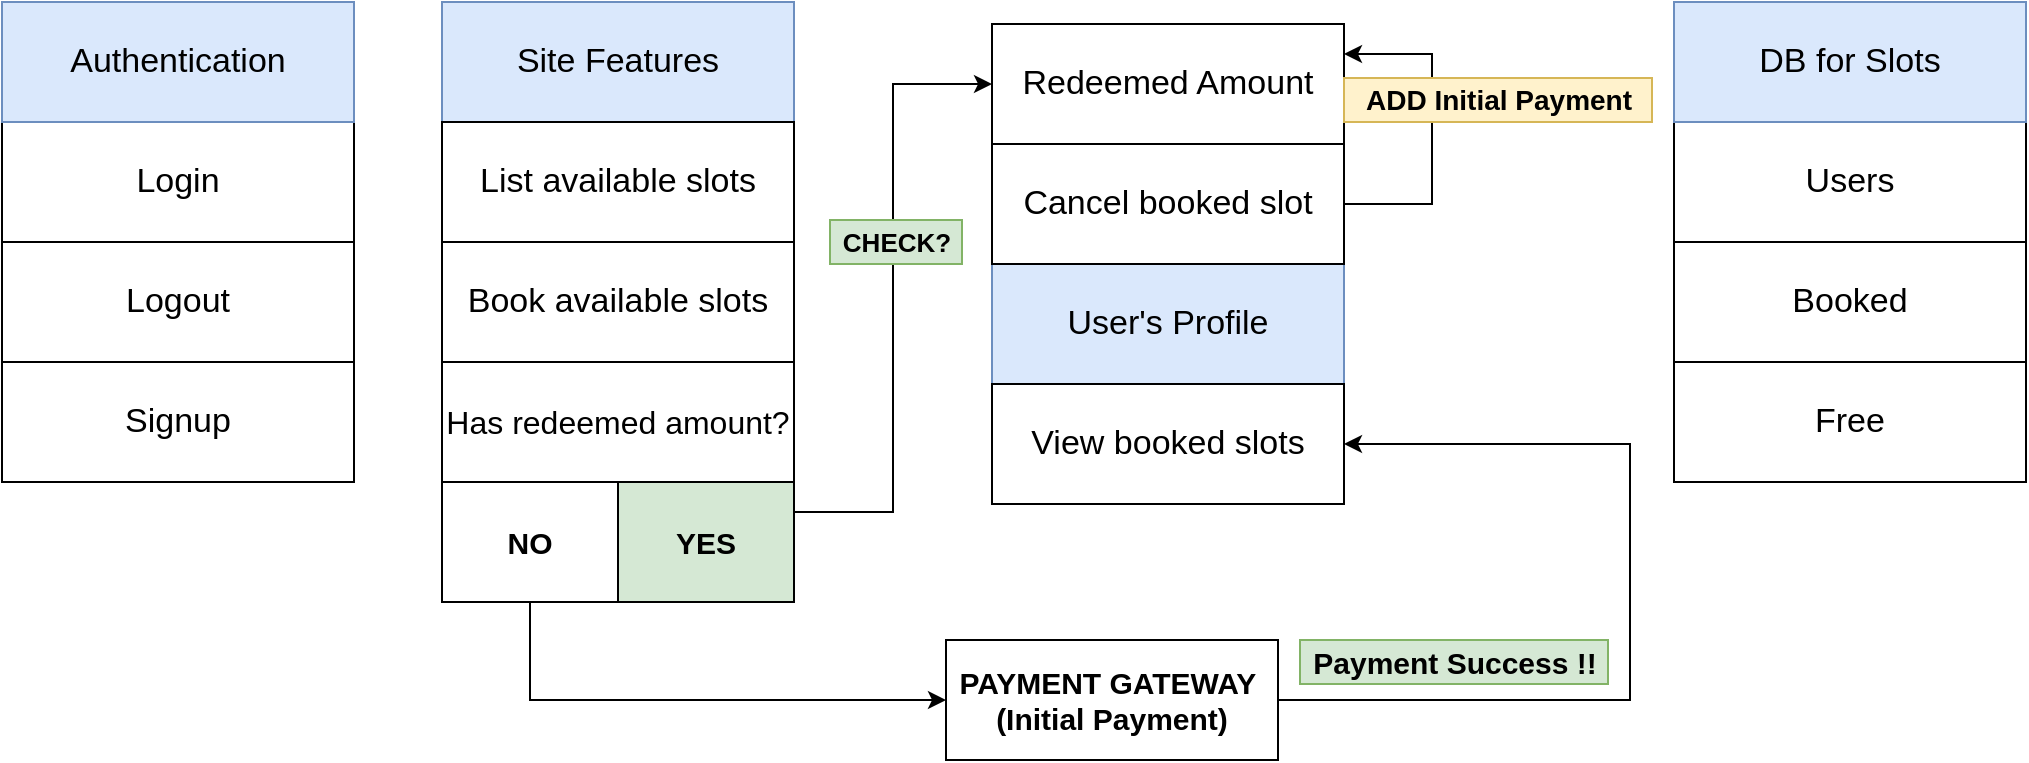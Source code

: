 <mxfile version="13.4.5" type="github"><diagram id="2Nr79uzPlEQvmuGCf5iK" name="Page-1"><mxGraphModel dx="1197" dy="677" grid="1" gridSize="11" guides="1" tooltips="1" connect="1" arrows="1" fold="1" page="1" pageScale="1" pageWidth="1100" pageHeight="850" math="0" shadow="0"><root><mxCell id="0"/><mxCell id="1" parent="0"/><mxCell id="cVk_4hn8Mk5OOi6UXOvq-2" value="&lt;font style=&quot;font-size: 17px&quot;&gt;Login&lt;/font&gt;" style="rounded=0;whiteSpace=wrap;html=1;" vertex="1" parent="1"><mxGeometry x="44" y="148" width="176" height="60" as="geometry"/></mxCell><mxCell id="cVk_4hn8Mk5OOi6UXOvq-4" value="&lt;font style=&quot;font-size: 17px&quot;&gt;Logout&lt;/font&gt;" style="rounded=0;whiteSpace=wrap;html=1;" vertex="1" parent="1"><mxGeometry x="44" y="208" width="176" height="60" as="geometry"/></mxCell><mxCell id="cVk_4hn8Mk5OOi6UXOvq-5" value="&lt;font style=&quot;font-size: 17px&quot;&gt;Signup&lt;/font&gt;" style="rounded=0;whiteSpace=wrap;html=1;" vertex="1" parent="1"><mxGeometry x="44" y="268" width="176" height="60" as="geometry"/></mxCell><mxCell id="cVk_4hn8Mk5OOi6UXOvq-7" value="&lt;font style=&quot;font-size: 17px&quot;&gt;Authentication&lt;/font&gt;" style="rounded=0;whiteSpace=wrap;html=1;fillColor=#dae8fc;strokeColor=#6c8ebf;" vertex="1" parent="1"><mxGeometry x="44" y="88" width="176" height="60" as="geometry"/></mxCell><mxCell id="cVk_4hn8Mk5OOi6UXOvq-8" value="&lt;font style=&quot;font-size: 17px&quot;&gt;Site Features&lt;/font&gt;" style="rounded=0;whiteSpace=wrap;html=1;fillColor=#dae8fc;strokeColor=#6c8ebf;" vertex="1" parent="1"><mxGeometry x="264" y="88" width="176" height="60" as="geometry"/></mxCell><mxCell id="cVk_4hn8Mk5OOi6UXOvq-9" value="&lt;font style=&quot;font-size: 17px&quot;&gt;List available slots&lt;/font&gt;" style="rounded=0;whiteSpace=wrap;html=1;" vertex="1" parent="1"><mxGeometry x="264" y="148" width="176" height="60" as="geometry"/></mxCell><mxCell id="cVk_4hn8Mk5OOi6UXOvq-10" value="&lt;font style=&quot;font-size: 17px&quot;&gt;Book available slots&lt;/font&gt;" style="rounded=0;whiteSpace=wrap;html=1;shadow=0;" vertex="1" parent="1"><mxGeometry x="264" y="208" width="176" height="60" as="geometry"/></mxCell><mxCell id="cVk_4hn8Mk5OOi6UXOvq-15" value="&lt;font style=&quot;font-size: 17px&quot;&gt;User's Profile&lt;/font&gt;" style="rounded=0;whiteSpace=wrap;html=1;fillColor=#dae8fc;strokeColor=#6c8ebf;" vertex="1" parent="1"><mxGeometry x="539" y="219" width="176" height="60" as="geometry"/></mxCell><mxCell id="cVk_4hn8Mk5OOi6UXOvq-16" value="&lt;font style=&quot;font-size: 17px&quot;&gt;View booked slots&lt;/font&gt;" style="rounded=0;whiteSpace=wrap;html=1;" vertex="1" parent="1"><mxGeometry x="539" y="279" width="176" height="60" as="geometry"/></mxCell><mxCell id="cVk_4hn8Mk5OOi6UXOvq-20" value="&lt;font style=&quot;font-size: 17px&quot;&gt;Redeemed Amount&lt;/font&gt;" style="rounded=0;whiteSpace=wrap;html=1;" vertex="1" parent="1"><mxGeometry x="539" y="99" width="176" height="60" as="geometry"/></mxCell><mxCell id="cVk_4hn8Mk5OOi6UXOvq-38" style="edgeStyle=orthogonalEdgeStyle;rounded=0;orthogonalLoop=1;jettySize=auto;html=1;exitX=1;exitY=0.5;exitDx=0;exitDy=0;entryX=1;entryY=0.25;entryDx=0;entryDy=0;" edge="1" parent="1" source="cVk_4hn8Mk5OOi6UXOvq-31" target="cVk_4hn8Mk5OOi6UXOvq-20"><mxGeometry relative="1" as="geometry"><Array as="points"><mxPoint x="759" y="189"/><mxPoint x="759" y="114"/></Array></mxGeometry></mxCell><mxCell id="cVk_4hn8Mk5OOi6UXOvq-31" value="&lt;font style=&quot;font-size: 17px&quot;&gt;Cancel booked slot&lt;/font&gt;" style="rounded=0;whiteSpace=wrap;html=1;" vertex="1" parent="1"><mxGeometry x="539" y="159" width="176" height="60" as="geometry"/></mxCell><mxCell id="cVk_4hn8Mk5OOi6UXOvq-32" value="&lt;font style=&quot;font-size: 16px&quot;&gt;Has redeemed amount?&lt;/font&gt;" style="rounded=0;whiteSpace=wrap;html=1;shadow=0;strokeColor=#000000;" vertex="1" parent="1"><mxGeometry x="264" y="268" width="176" height="60" as="geometry"/></mxCell><mxCell id="cVk_4hn8Mk5OOi6UXOvq-37" style="edgeStyle=orthogonalEdgeStyle;rounded=0;orthogonalLoop=1;jettySize=auto;html=1;exitX=1;exitY=0.25;exitDx=0;exitDy=0;entryX=0;entryY=0.5;entryDx=0;entryDy=0;" edge="1" parent="1" source="cVk_4hn8Mk5OOi6UXOvq-35" target="cVk_4hn8Mk5OOi6UXOvq-20"><mxGeometry relative="1" as="geometry"/></mxCell><mxCell id="cVk_4hn8Mk5OOi6UXOvq-35" value="&lt;b&gt;&lt;font style=&quot;font-size: 15px&quot;&gt;YES&lt;/font&gt;&lt;/b&gt;" style="rounded=0;whiteSpace=wrap;html=1;shadow=0;fillColor=#d5e8d4;" vertex="1" parent="1"><mxGeometry x="352" y="328" width="88" height="60" as="geometry"/></mxCell><mxCell id="cVk_4hn8Mk5OOi6UXOvq-42" style="edgeStyle=orthogonalEdgeStyle;rounded=0;orthogonalLoop=1;jettySize=auto;html=1;exitX=0.5;exitY=1;exitDx=0;exitDy=0;entryX=0;entryY=0.5;entryDx=0;entryDy=0;" edge="1" parent="1" source="cVk_4hn8Mk5OOi6UXOvq-36" target="cVk_4hn8Mk5OOi6UXOvq-41"><mxGeometry relative="1" as="geometry"/></mxCell><mxCell id="cVk_4hn8Mk5OOi6UXOvq-36" value="&lt;font style=&quot;font-size: 15px&quot;&gt;&lt;b&gt;NO&lt;/b&gt;&lt;/font&gt;" style="rounded=0;whiteSpace=wrap;html=1;shadow=0;strokeColor=#000000;" vertex="1" parent="1"><mxGeometry x="264" y="328" width="88" height="60" as="geometry"/></mxCell><mxCell id="2" value="&lt;b&gt;&lt;font style=&quot;font-size: 13px&quot;&gt;CHECK?&lt;/font&gt;&lt;/b&gt;" style="text;html=1;align=center;verticalAlign=middle;resizable=0;points=[];autosize=1;fillColor=#d5e8d4;strokeColor=#82b366;" vertex="1" parent="1"><mxGeometry x="458" y="197" width="66" height="22" as="geometry"/></mxCell><mxCell id="cVk_4hn8Mk5OOi6UXOvq-39" value="&lt;b&gt;&lt;font style=&quot;font-size: 14px&quot;&gt;ADD Initial Payment&lt;/font&gt;&lt;/b&gt;" style="text;html=1;align=center;verticalAlign=middle;resizable=0;points=[];autosize=1;fillColor=#fff2cc;strokeColor=#d6b656;" vertex="1" parent="1"><mxGeometry x="715" y="126" width="154" height="22" as="geometry"/></mxCell><mxCell id="cVk_4hn8Mk5OOi6UXOvq-43" style="edgeStyle=orthogonalEdgeStyle;rounded=0;orthogonalLoop=1;jettySize=auto;html=1;exitX=1;exitY=0.5;exitDx=0;exitDy=0;entryX=1;entryY=0.5;entryDx=0;entryDy=0;" edge="1" parent="1" source="cVk_4hn8Mk5OOi6UXOvq-41" target="cVk_4hn8Mk5OOi6UXOvq-16"><mxGeometry relative="1" as="geometry"><Array as="points"><mxPoint x="858" y="437"/><mxPoint x="858" y="309"/></Array></mxGeometry></mxCell><mxCell id="cVk_4hn8Mk5OOi6UXOvq-41" value="&lt;font style=&quot;font-size: 15px&quot;&gt;&lt;b&gt;PAYMENT GATEWAY&amp;nbsp;&lt;br&gt;(Initial Payment)&lt;/b&gt;&lt;/font&gt;" style="rounded=0;whiteSpace=wrap;html=1;shadow=0;strokeColor=#000000;" vertex="1" parent="1"><mxGeometry x="516" y="407" width="166" height="60" as="geometry"/></mxCell><mxCell id="cVk_4hn8Mk5OOi6UXOvq-44" value="&lt;b&gt;&lt;font style=&quot;font-size: 15px&quot;&gt;Payment Success !!&lt;/font&gt;&lt;/b&gt;" style="text;html=1;align=center;verticalAlign=middle;resizable=0;points=[];autosize=1;fillColor=#d5e8d4;strokeColor=#82b366;" vertex="1" parent="1"><mxGeometry x="693" y="407" width="154" height="22" as="geometry"/></mxCell><mxCell id="cVk_4hn8Mk5OOi6UXOvq-47" value="&lt;font style=&quot;font-size: 17px&quot;&gt;Users&lt;/font&gt;" style="rounded=0;whiteSpace=wrap;html=1;" vertex="1" parent="1"><mxGeometry x="880" y="148" width="176" height="60" as="geometry"/></mxCell><mxCell id="cVk_4hn8Mk5OOi6UXOvq-48" value="&lt;font style=&quot;font-size: 17px&quot;&gt;Booked&lt;/font&gt;" style="rounded=0;whiteSpace=wrap;html=1;" vertex="1" parent="1"><mxGeometry x="880" y="208" width="176" height="60" as="geometry"/></mxCell><mxCell id="cVk_4hn8Mk5OOi6UXOvq-50" value="&lt;font style=&quot;font-size: 17px&quot;&gt;DB for Slots&lt;/font&gt;" style="rounded=0;whiteSpace=wrap;html=1;fillColor=#dae8fc;strokeColor=#6c8ebf;" vertex="1" parent="1"><mxGeometry x="880" y="88" width="176" height="60" as="geometry"/></mxCell><mxCell id="cVk_4hn8Mk5OOi6UXOvq-51" value="&lt;font style=&quot;font-size: 17px&quot;&gt;Free&lt;/font&gt;" style="rounded=0;whiteSpace=wrap;html=1;" vertex="1" parent="1"><mxGeometry x="880" y="268" width="176" height="60" as="geometry"/></mxCell></root></mxGraphModel></diagram></mxfile>
